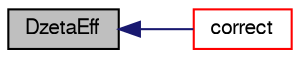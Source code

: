 digraph "DzetaEff"
{
  bgcolor="transparent";
  edge [fontname="FreeSans",fontsize="10",labelfontname="FreeSans",labelfontsize="10"];
  node [fontname="FreeSans",fontsize="10",shape=record];
  rankdir="LR";
  Node1871 [label="DzetaEff",height=0.2,width=0.4,color="black", fillcolor="grey75", style="filled", fontcolor="black"];
  Node1871 -> Node1872 [dir="back",color="midnightblue",fontsize="10",style="solid",fontname="FreeSans"];
  Node1872 [label="correct",height=0.2,width=0.4,color="red",URL="$a31070.html#a3ae44b28050c3aa494c1d8e18cf618c1",tooltip="Solve the turbulence equations and correct the turbulence viscosity. "];
}
